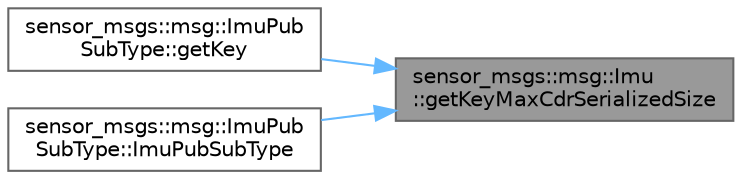 digraph "sensor_msgs::msg::Imu::getKeyMaxCdrSerializedSize"
{
 // INTERACTIVE_SVG=YES
 // LATEX_PDF_SIZE
  bgcolor="transparent";
  edge [fontname=Helvetica,fontsize=10,labelfontname=Helvetica,labelfontsize=10];
  node [fontname=Helvetica,fontsize=10,shape=box,height=0.2,width=0.4];
  rankdir="RL";
  Node1 [id="Node000001",label="sensor_msgs::msg::Imu\l::getKeyMaxCdrSerializedSize",height=0.2,width=0.4,color="gray40", fillcolor="grey60", style="filled", fontcolor="black",tooltip="This function returns the maximum serialized size of the Key of an object depending on the buffer ali..."];
  Node1 -> Node2 [id="edge1_Node000001_Node000002",dir="back",color="steelblue1",style="solid",tooltip=" "];
  Node2 [id="Node000002",label="sensor_msgs::msg::ImuPub\lSubType::getKey",height=0.2,width=0.4,color="grey40", fillcolor="white", style="filled",URL="$d5/dcf/classsensor__msgs_1_1msg_1_1ImuPubSubType.html#a2ce02397269964bce1dbd9155a376e36",tooltip=" "];
  Node1 -> Node3 [id="edge2_Node000001_Node000003",dir="back",color="steelblue1",style="solid",tooltip=" "];
  Node3 [id="Node000003",label="sensor_msgs::msg::ImuPub\lSubType::ImuPubSubType",height=0.2,width=0.4,color="grey40", fillcolor="white", style="filled",URL="$d5/dcf/classsensor__msgs_1_1msg_1_1ImuPubSubType.html#a535dba808bb8d155977ca5d2e4b6116e",tooltip=" "];
}
